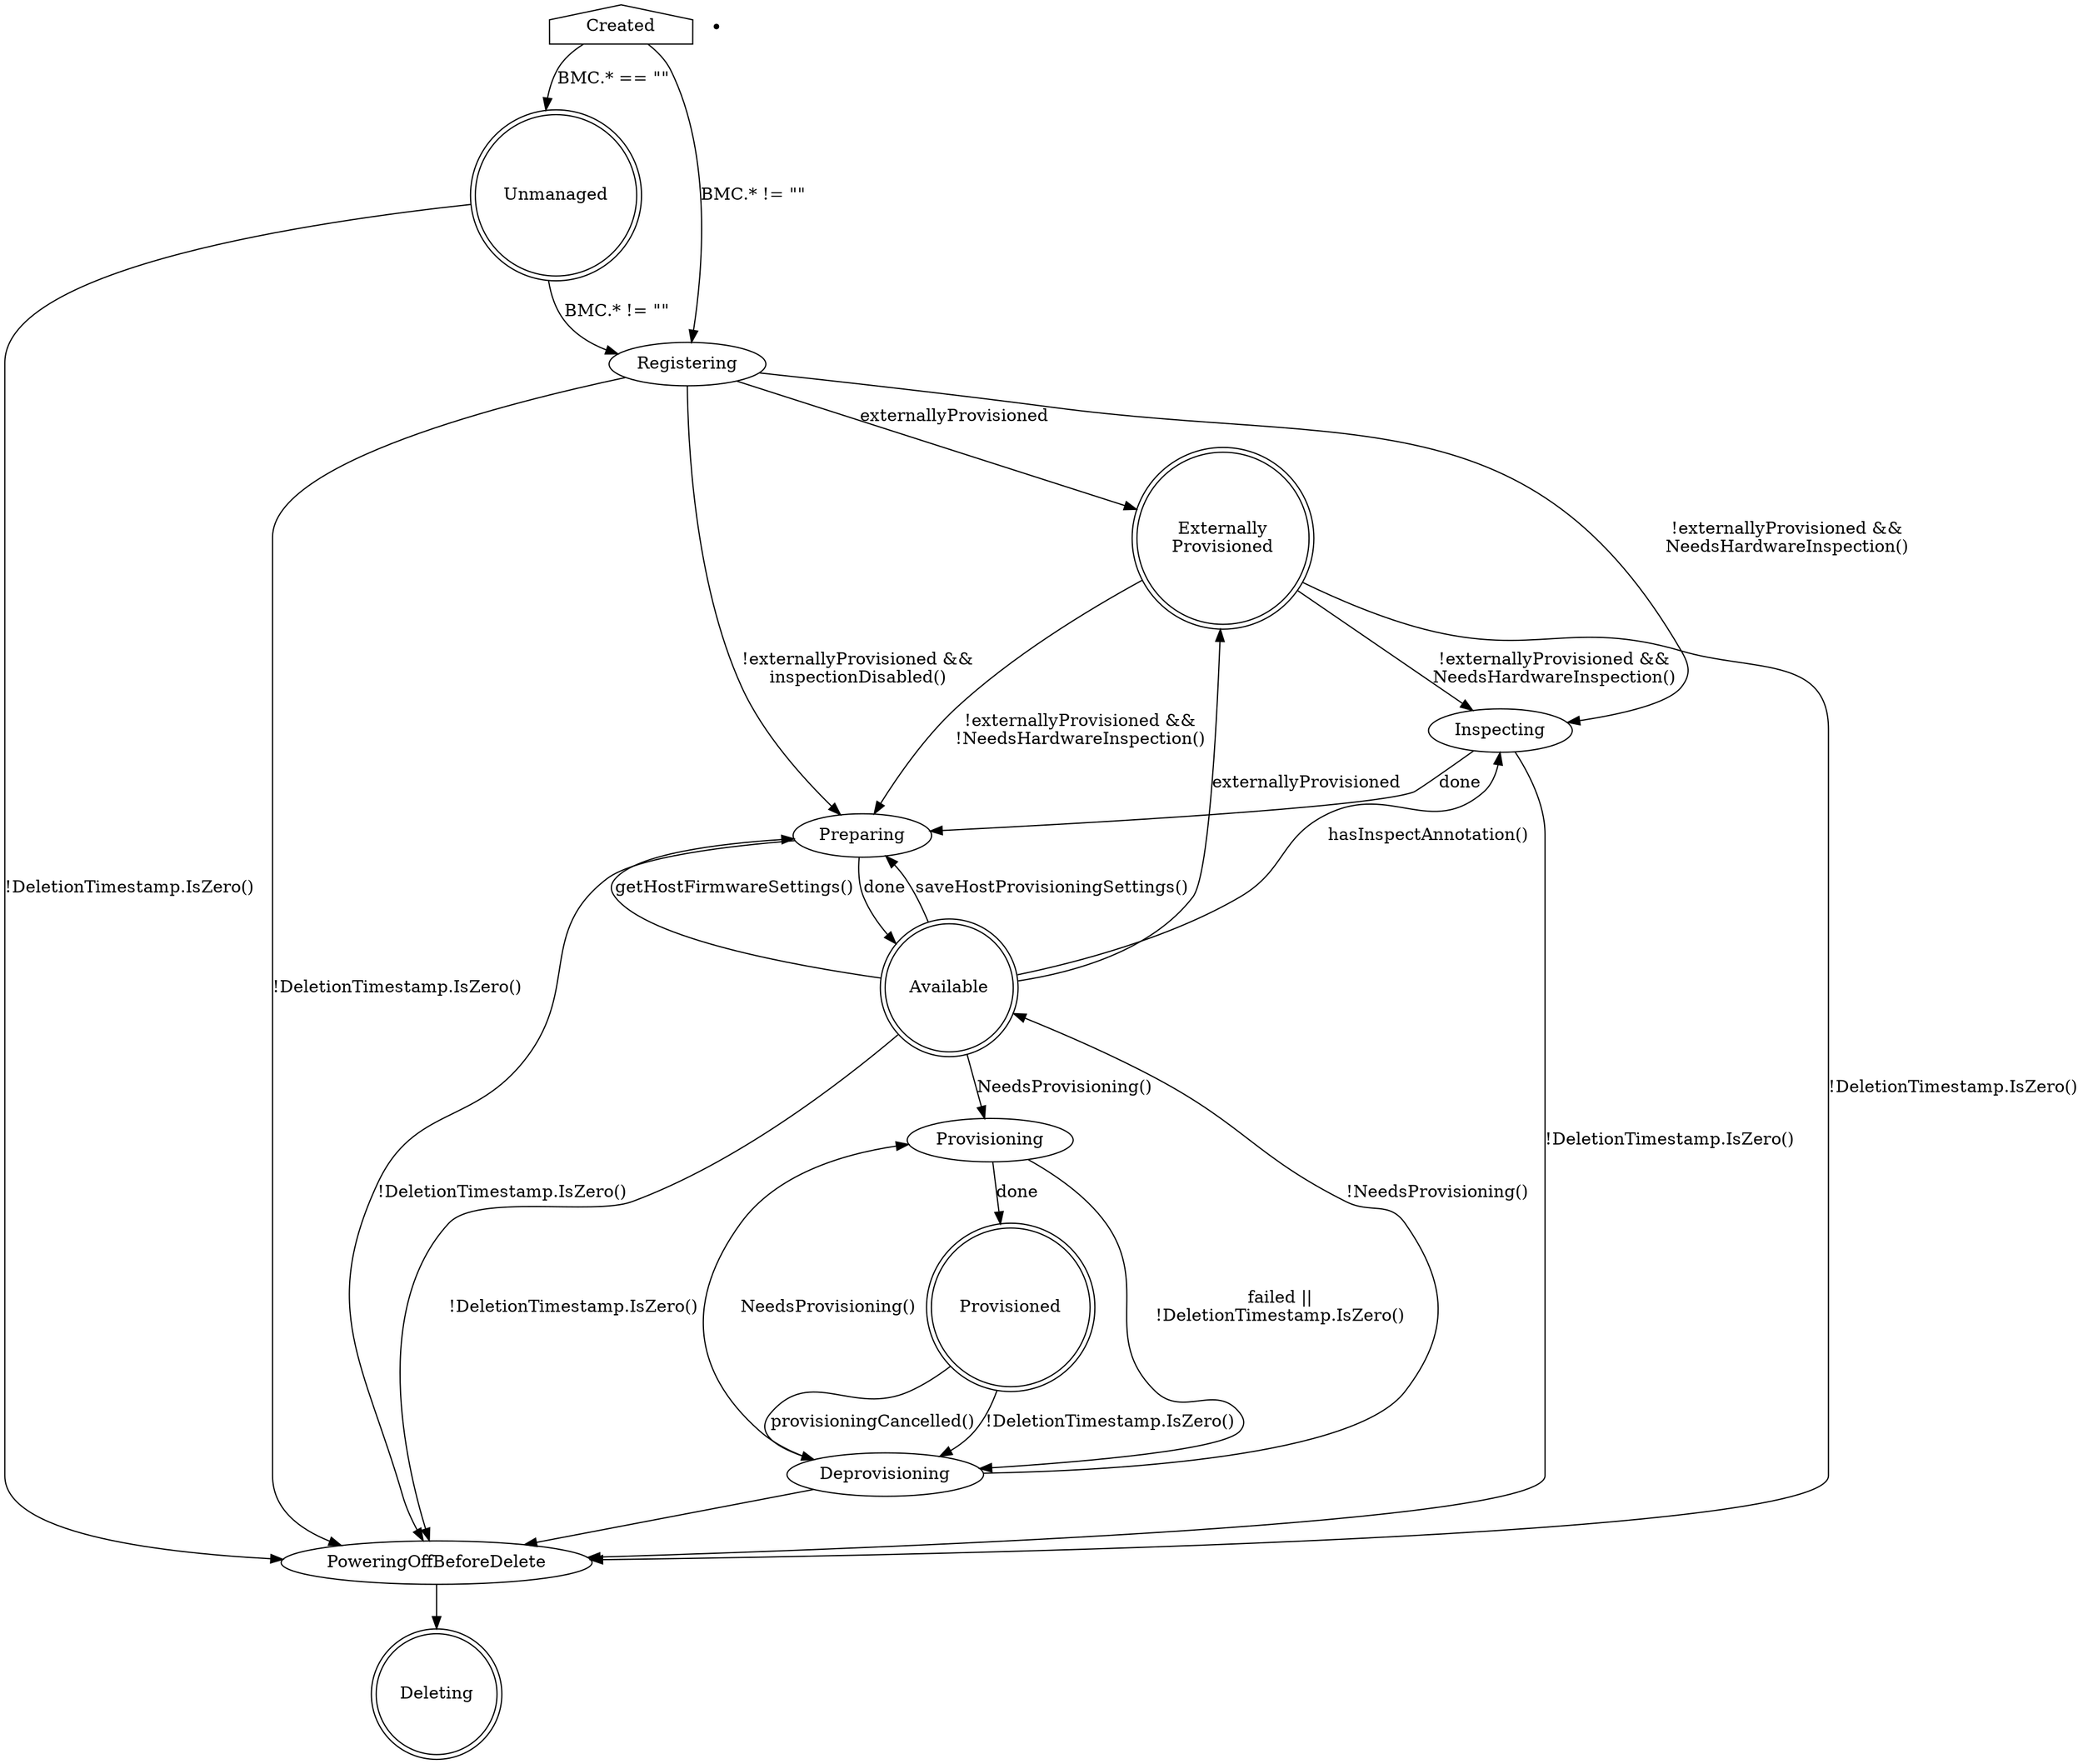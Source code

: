 digraph BaremetalHost {
    Created [shape=house]
    Created -> Unmanaged [label="BMC.* == \"\""]
    Created -> Registering [label="BMC.* != \"\""]

    Unmanaged [shape=doublecircle]
    Unmanaged -> Registering [label="BMC.* != \"\""]
    Unmanaged -> PoweringOffBeforeDelete [label="!DeletionTimestamp.IsZero()"]

    ExternallyProvisioned [label="Externally\nProvisioned"]

    Registering -> Inspecting [label="!externallyProvisioned &&\nNeedsHardwareInspection()"]
    Registering -> Preparing [label="!externallyProvisioned &&\ninspectionDisabled()"]
    Registering -> ExternallyProvisioned [label="externallyProvisioned"]
    Registering -> PoweringOffBeforeDelete [label="!DeletionTimestamp.IsZero()"]

    ExternallyProvisioned -> Inspecting [label="!externallyProvisioned &&\nNeedsHardwareInspection()"]
    ExternallyProvisioned -> Preparing [label="!externallyProvisioned &&\n!NeedsHardwareInspection()"]
    Available -> ExternallyProvisioned [label="externallyProvisioned"]

    Inspecting -> Preparing [label="done"]
    Inspecting -> PoweringOffBeforeDelete [label="!DeletionTimestamp.IsZero()"]

    Preparing -> Available [label="done"]
    Preparing -> PoweringOffBeforeDelete [label="!DeletionTimestamp.IsZero()"]

    Available [shape=doublecircle]
    Available -> Provisioning [label="NeedsProvisioning()"]
    Available -> Preparing [label="saveHostProvisioningSettings()"]
    Available -> Preparing [label="getHostFirmwareSettings()"]
    Available -> PoweringOffBeforeDelete [label="!DeletionTimestamp.IsZero()"]
    Available -> Inspecting [label="hasInspectAnnotation()"]

    Deleting7 [shape=point]

    Provisioning -> Provisioned [label=done]
    Provisioning -> Deprovisioning [label="failed ||\n!DeletionTimestamp.IsZero()"]

    Provisioned [shape=doublecircle]
    Provisioned -> Deprovisioning [label="provisioningCancelled()"]
    Provisioned -> Deprovisioning [label="!DeletionTimestamp.IsZero()"]

    ExternallyProvisioned [shape=doublecircle]
    ExternallyProvisioned -> PoweringOffBeforeDelete [label="!DeletionTimestamp.IsZero()"]

    Deprovisioning -> Provisioning [label="NeedsProvisioning()"]
    Deprovisioning -> Available [label="!NeedsProvisioning()"]

    Deprovisioning -> PoweringOffBeforeDelete
    PoweringOffBeforeDelete -> Deleting

    Deleting [shape=doublecircle]
}
